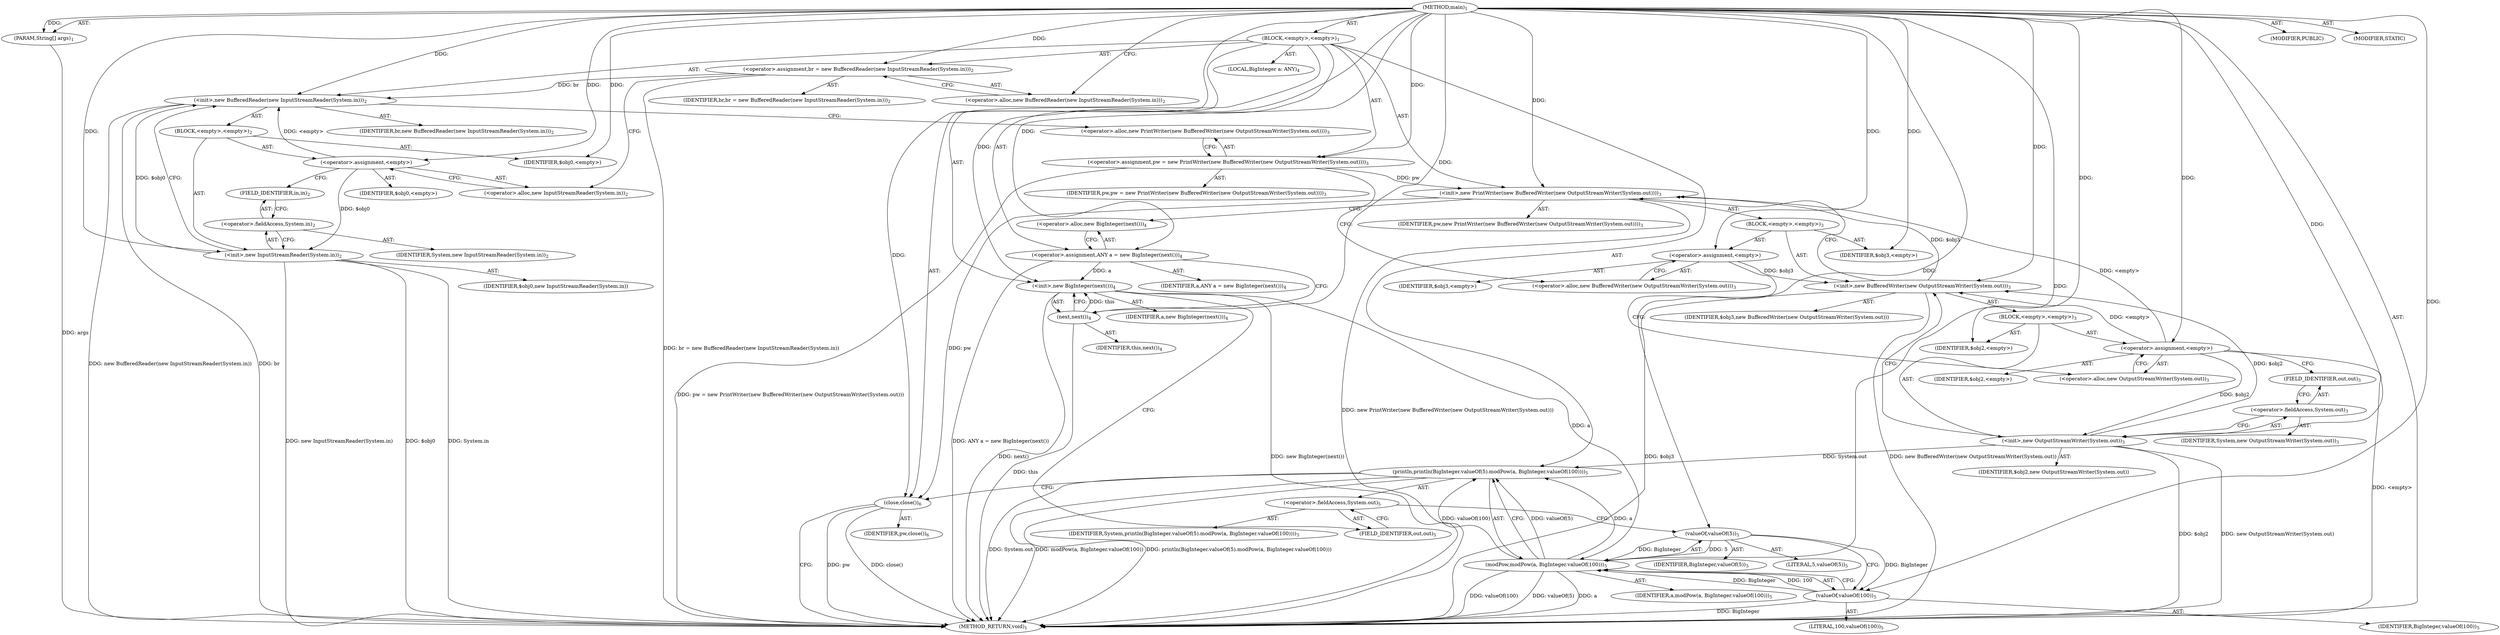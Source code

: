digraph "main" {  
"19" [label = <(METHOD,main)<SUB>1</SUB>> ]
"20" [label = <(PARAM,String[] args)<SUB>1</SUB>> ]
"21" [label = <(BLOCK,&lt;empty&gt;,&lt;empty&gt;)<SUB>1</SUB>> ]
"22" [label = <(&lt;operator&gt;.assignment,br = new BufferedReader(new InputStreamReader(System.in)))<SUB>2</SUB>> ]
"23" [label = <(IDENTIFIER,br,br = new BufferedReader(new InputStreamReader(System.in)))<SUB>2</SUB>> ]
"24" [label = <(&lt;operator&gt;.alloc,new BufferedReader(new InputStreamReader(System.in)))<SUB>2</SUB>> ]
"25" [label = <(&lt;init&gt;,new BufferedReader(new InputStreamReader(System.in)))<SUB>2</SUB>> ]
"26" [label = <(IDENTIFIER,br,new BufferedReader(new InputStreamReader(System.in)))<SUB>2</SUB>> ]
"27" [label = <(BLOCK,&lt;empty&gt;,&lt;empty&gt;)<SUB>2</SUB>> ]
"28" [label = <(&lt;operator&gt;.assignment,&lt;empty&gt;)> ]
"29" [label = <(IDENTIFIER,$obj0,&lt;empty&gt;)> ]
"30" [label = <(&lt;operator&gt;.alloc,new InputStreamReader(System.in))<SUB>2</SUB>> ]
"31" [label = <(&lt;init&gt;,new InputStreamReader(System.in))<SUB>2</SUB>> ]
"32" [label = <(IDENTIFIER,$obj0,new InputStreamReader(System.in))> ]
"33" [label = <(&lt;operator&gt;.fieldAccess,System.in)<SUB>2</SUB>> ]
"34" [label = <(IDENTIFIER,System,new InputStreamReader(System.in))<SUB>2</SUB>> ]
"35" [label = <(FIELD_IDENTIFIER,in,in)<SUB>2</SUB>> ]
"36" [label = <(IDENTIFIER,$obj0,&lt;empty&gt;)> ]
"37" [label = <(&lt;operator&gt;.assignment,pw = new PrintWriter(new BufferedWriter(new OutputStreamWriter(System.out))))<SUB>3</SUB>> ]
"38" [label = <(IDENTIFIER,pw,pw = new PrintWriter(new BufferedWriter(new OutputStreamWriter(System.out))))<SUB>3</SUB>> ]
"39" [label = <(&lt;operator&gt;.alloc,new PrintWriter(new BufferedWriter(new OutputStreamWriter(System.out))))<SUB>3</SUB>> ]
"40" [label = <(&lt;init&gt;,new PrintWriter(new BufferedWriter(new OutputStreamWriter(System.out))))<SUB>3</SUB>> ]
"41" [label = <(IDENTIFIER,pw,new PrintWriter(new BufferedWriter(new OutputStreamWriter(System.out))))<SUB>3</SUB>> ]
"42" [label = <(BLOCK,&lt;empty&gt;,&lt;empty&gt;)<SUB>3</SUB>> ]
"43" [label = <(&lt;operator&gt;.assignment,&lt;empty&gt;)> ]
"44" [label = <(IDENTIFIER,$obj3,&lt;empty&gt;)> ]
"45" [label = <(&lt;operator&gt;.alloc,new BufferedWriter(new OutputStreamWriter(System.out)))<SUB>3</SUB>> ]
"46" [label = <(&lt;init&gt;,new BufferedWriter(new OutputStreamWriter(System.out)))<SUB>3</SUB>> ]
"47" [label = <(IDENTIFIER,$obj3,new BufferedWriter(new OutputStreamWriter(System.out)))> ]
"48" [label = <(BLOCK,&lt;empty&gt;,&lt;empty&gt;)<SUB>3</SUB>> ]
"49" [label = <(&lt;operator&gt;.assignment,&lt;empty&gt;)> ]
"50" [label = <(IDENTIFIER,$obj2,&lt;empty&gt;)> ]
"51" [label = <(&lt;operator&gt;.alloc,new OutputStreamWriter(System.out))<SUB>3</SUB>> ]
"52" [label = <(&lt;init&gt;,new OutputStreamWriter(System.out))<SUB>3</SUB>> ]
"53" [label = <(IDENTIFIER,$obj2,new OutputStreamWriter(System.out))> ]
"54" [label = <(&lt;operator&gt;.fieldAccess,System.out)<SUB>3</SUB>> ]
"55" [label = <(IDENTIFIER,System,new OutputStreamWriter(System.out))<SUB>3</SUB>> ]
"56" [label = <(FIELD_IDENTIFIER,out,out)<SUB>3</SUB>> ]
"57" [label = <(IDENTIFIER,$obj2,&lt;empty&gt;)> ]
"58" [label = <(IDENTIFIER,$obj3,&lt;empty&gt;)> ]
"4" [label = <(LOCAL,BigInteger a: ANY)<SUB>4</SUB>> ]
"59" [label = <(&lt;operator&gt;.assignment,ANY a = new BigInteger(next()))<SUB>4</SUB>> ]
"60" [label = <(IDENTIFIER,a,ANY a = new BigInteger(next()))<SUB>4</SUB>> ]
"61" [label = <(&lt;operator&gt;.alloc,new BigInteger(next()))<SUB>4</SUB>> ]
"62" [label = <(&lt;init&gt;,new BigInteger(next()))<SUB>4</SUB>> ]
"3" [label = <(IDENTIFIER,a,new BigInteger(next()))<SUB>4</SUB>> ]
"63" [label = <(next,next())<SUB>4</SUB>> ]
"64" [label = <(IDENTIFIER,this,next())<SUB>4</SUB>> ]
"65" [label = <(println,println(BigInteger.valueOf(5).modPow(a, BigInteger.valueOf(100))))<SUB>5</SUB>> ]
"66" [label = <(&lt;operator&gt;.fieldAccess,System.out)<SUB>5</SUB>> ]
"67" [label = <(IDENTIFIER,System,println(BigInteger.valueOf(5).modPow(a, BigInteger.valueOf(100))))<SUB>5</SUB>> ]
"68" [label = <(FIELD_IDENTIFIER,out,out)<SUB>5</SUB>> ]
"69" [label = <(modPow,modPow(a, BigInteger.valueOf(100)))<SUB>5</SUB>> ]
"70" [label = <(valueOf,valueOf(5))<SUB>5</SUB>> ]
"71" [label = <(IDENTIFIER,BigInteger,valueOf(5))<SUB>5</SUB>> ]
"72" [label = <(LITERAL,5,valueOf(5))<SUB>5</SUB>> ]
"73" [label = <(IDENTIFIER,a,modPow(a, BigInteger.valueOf(100)))<SUB>5</SUB>> ]
"74" [label = <(valueOf,valueOf(100))<SUB>5</SUB>> ]
"75" [label = <(IDENTIFIER,BigInteger,valueOf(100))<SUB>5</SUB>> ]
"76" [label = <(LITERAL,100,valueOf(100))<SUB>5</SUB>> ]
"77" [label = <(close,close())<SUB>6</SUB>> ]
"78" [label = <(IDENTIFIER,pw,close())<SUB>6</SUB>> ]
"79" [label = <(MODIFIER,PUBLIC)> ]
"80" [label = <(MODIFIER,STATIC)> ]
"81" [label = <(METHOD_RETURN,void)<SUB>1</SUB>> ]
  "19" -> "20"  [ label = "AST: "] 
  "19" -> "21"  [ label = "AST: "] 
  "19" -> "79"  [ label = "AST: "] 
  "19" -> "80"  [ label = "AST: "] 
  "19" -> "81"  [ label = "AST: "] 
  "21" -> "22"  [ label = "AST: "] 
  "21" -> "25"  [ label = "AST: "] 
  "21" -> "37"  [ label = "AST: "] 
  "21" -> "40"  [ label = "AST: "] 
  "21" -> "4"  [ label = "AST: "] 
  "21" -> "59"  [ label = "AST: "] 
  "21" -> "62"  [ label = "AST: "] 
  "21" -> "65"  [ label = "AST: "] 
  "21" -> "77"  [ label = "AST: "] 
  "22" -> "23"  [ label = "AST: "] 
  "22" -> "24"  [ label = "AST: "] 
  "25" -> "26"  [ label = "AST: "] 
  "25" -> "27"  [ label = "AST: "] 
  "27" -> "28"  [ label = "AST: "] 
  "27" -> "31"  [ label = "AST: "] 
  "27" -> "36"  [ label = "AST: "] 
  "28" -> "29"  [ label = "AST: "] 
  "28" -> "30"  [ label = "AST: "] 
  "31" -> "32"  [ label = "AST: "] 
  "31" -> "33"  [ label = "AST: "] 
  "33" -> "34"  [ label = "AST: "] 
  "33" -> "35"  [ label = "AST: "] 
  "37" -> "38"  [ label = "AST: "] 
  "37" -> "39"  [ label = "AST: "] 
  "40" -> "41"  [ label = "AST: "] 
  "40" -> "42"  [ label = "AST: "] 
  "42" -> "43"  [ label = "AST: "] 
  "42" -> "46"  [ label = "AST: "] 
  "42" -> "58"  [ label = "AST: "] 
  "43" -> "44"  [ label = "AST: "] 
  "43" -> "45"  [ label = "AST: "] 
  "46" -> "47"  [ label = "AST: "] 
  "46" -> "48"  [ label = "AST: "] 
  "48" -> "49"  [ label = "AST: "] 
  "48" -> "52"  [ label = "AST: "] 
  "48" -> "57"  [ label = "AST: "] 
  "49" -> "50"  [ label = "AST: "] 
  "49" -> "51"  [ label = "AST: "] 
  "52" -> "53"  [ label = "AST: "] 
  "52" -> "54"  [ label = "AST: "] 
  "54" -> "55"  [ label = "AST: "] 
  "54" -> "56"  [ label = "AST: "] 
  "59" -> "60"  [ label = "AST: "] 
  "59" -> "61"  [ label = "AST: "] 
  "62" -> "3"  [ label = "AST: "] 
  "62" -> "63"  [ label = "AST: "] 
  "63" -> "64"  [ label = "AST: "] 
  "65" -> "66"  [ label = "AST: "] 
  "65" -> "69"  [ label = "AST: "] 
  "66" -> "67"  [ label = "AST: "] 
  "66" -> "68"  [ label = "AST: "] 
  "69" -> "70"  [ label = "AST: "] 
  "69" -> "73"  [ label = "AST: "] 
  "69" -> "74"  [ label = "AST: "] 
  "70" -> "71"  [ label = "AST: "] 
  "70" -> "72"  [ label = "AST: "] 
  "74" -> "75"  [ label = "AST: "] 
  "74" -> "76"  [ label = "AST: "] 
  "77" -> "78"  [ label = "AST: "] 
  "22" -> "30"  [ label = "CFG: "] 
  "25" -> "39"  [ label = "CFG: "] 
  "37" -> "45"  [ label = "CFG: "] 
  "40" -> "61"  [ label = "CFG: "] 
  "59" -> "63"  [ label = "CFG: "] 
  "62" -> "68"  [ label = "CFG: "] 
  "65" -> "77"  [ label = "CFG: "] 
  "77" -> "81"  [ label = "CFG: "] 
  "24" -> "22"  [ label = "CFG: "] 
  "39" -> "37"  [ label = "CFG: "] 
  "61" -> "59"  [ label = "CFG: "] 
  "63" -> "62"  [ label = "CFG: "] 
  "66" -> "70"  [ label = "CFG: "] 
  "69" -> "65"  [ label = "CFG: "] 
  "28" -> "35"  [ label = "CFG: "] 
  "31" -> "25"  [ label = "CFG: "] 
  "43" -> "51"  [ label = "CFG: "] 
  "46" -> "40"  [ label = "CFG: "] 
  "68" -> "66"  [ label = "CFG: "] 
  "70" -> "74"  [ label = "CFG: "] 
  "74" -> "69"  [ label = "CFG: "] 
  "30" -> "28"  [ label = "CFG: "] 
  "33" -> "31"  [ label = "CFG: "] 
  "45" -> "43"  [ label = "CFG: "] 
  "35" -> "33"  [ label = "CFG: "] 
  "49" -> "56"  [ label = "CFG: "] 
  "52" -> "46"  [ label = "CFG: "] 
  "51" -> "49"  [ label = "CFG: "] 
  "54" -> "52"  [ label = "CFG: "] 
  "56" -> "54"  [ label = "CFG: "] 
  "19" -> "24"  [ label = "CFG: "] 
  "20" -> "81"  [ label = "DDG: args"] 
  "22" -> "81"  [ label = "DDG: br = new BufferedReader(new InputStreamReader(System.in))"] 
  "25" -> "81"  [ label = "DDG: br"] 
  "31" -> "81"  [ label = "DDG: $obj0"] 
  "31" -> "81"  [ label = "DDG: System.in"] 
  "31" -> "81"  [ label = "DDG: new InputStreamReader(System.in)"] 
  "25" -> "81"  [ label = "DDG: new BufferedReader(new InputStreamReader(System.in))"] 
  "37" -> "81"  [ label = "DDG: pw = new PrintWriter(new BufferedWriter(new OutputStreamWriter(System.out)))"] 
  "46" -> "81"  [ label = "DDG: $obj3"] 
  "49" -> "81"  [ label = "DDG: &lt;empty&gt;"] 
  "52" -> "81"  [ label = "DDG: $obj2"] 
  "52" -> "81"  [ label = "DDG: new OutputStreamWriter(System.out)"] 
  "46" -> "81"  [ label = "DDG: new BufferedWriter(new OutputStreamWriter(System.out))"] 
  "40" -> "81"  [ label = "DDG: new PrintWriter(new BufferedWriter(new OutputStreamWriter(System.out)))"] 
  "59" -> "81"  [ label = "DDG: ANY a = new BigInteger(next())"] 
  "62" -> "81"  [ label = "DDG: next()"] 
  "62" -> "81"  [ label = "DDG: new BigInteger(next())"] 
  "65" -> "81"  [ label = "DDG: System.out"] 
  "69" -> "81"  [ label = "DDG: valueOf(5)"] 
  "69" -> "81"  [ label = "DDG: a"] 
  "74" -> "81"  [ label = "DDG: BigInteger"] 
  "69" -> "81"  [ label = "DDG: valueOf(100)"] 
  "65" -> "81"  [ label = "DDG: modPow(a, BigInteger.valueOf(100))"] 
  "65" -> "81"  [ label = "DDG: println(BigInteger.valueOf(5).modPow(a, BigInteger.valueOf(100)))"] 
  "77" -> "81"  [ label = "DDG: pw"] 
  "77" -> "81"  [ label = "DDG: close()"] 
  "63" -> "81"  [ label = "DDG: this"] 
  "19" -> "20"  [ label = "DDG: "] 
  "19" -> "22"  [ label = "DDG: "] 
  "19" -> "37"  [ label = "DDG: "] 
  "19" -> "59"  [ label = "DDG: "] 
  "22" -> "25"  [ label = "DDG: br"] 
  "19" -> "25"  [ label = "DDG: "] 
  "28" -> "25"  [ label = "DDG: &lt;empty&gt;"] 
  "31" -> "25"  [ label = "DDG: $obj0"] 
  "37" -> "40"  [ label = "DDG: pw"] 
  "19" -> "40"  [ label = "DDG: "] 
  "49" -> "40"  [ label = "DDG: &lt;empty&gt;"] 
  "46" -> "40"  [ label = "DDG: $obj3"] 
  "59" -> "62"  [ label = "DDG: a"] 
  "19" -> "62"  [ label = "DDG: "] 
  "63" -> "62"  [ label = "DDG: this"] 
  "52" -> "65"  [ label = "DDG: System.out"] 
  "69" -> "65"  [ label = "DDG: valueOf(5)"] 
  "69" -> "65"  [ label = "DDG: a"] 
  "69" -> "65"  [ label = "DDG: valueOf(100)"] 
  "40" -> "77"  [ label = "DDG: pw"] 
  "19" -> "77"  [ label = "DDG: "] 
  "19" -> "28"  [ label = "DDG: "] 
  "19" -> "36"  [ label = "DDG: "] 
  "19" -> "43"  [ label = "DDG: "] 
  "19" -> "58"  [ label = "DDG: "] 
  "19" -> "63"  [ label = "DDG: "] 
  "70" -> "69"  [ label = "DDG: BigInteger"] 
  "70" -> "69"  [ label = "DDG: 5"] 
  "62" -> "69"  [ label = "DDG: a"] 
  "19" -> "69"  [ label = "DDG: "] 
  "74" -> "69"  [ label = "DDG: BigInteger"] 
  "74" -> "69"  [ label = "DDG: 100"] 
  "28" -> "31"  [ label = "DDG: $obj0"] 
  "19" -> "31"  [ label = "DDG: "] 
  "43" -> "46"  [ label = "DDG: $obj3"] 
  "19" -> "46"  [ label = "DDG: "] 
  "49" -> "46"  [ label = "DDG: &lt;empty&gt;"] 
  "52" -> "46"  [ label = "DDG: $obj2"] 
  "19" -> "70"  [ label = "DDG: "] 
  "70" -> "74"  [ label = "DDG: BigInteger"] 
  "19" -> "74"  [ label = "DDG: "] 
  "19" -> "49"  [ label = "DDG: "] 
  "19" -> "57"  [ label = "DDG: "] 
  "49" -> "52"  [ label = "DDG: $obj2"] 
  "19" -> "52"  [ label = "DDG: "] 
}
